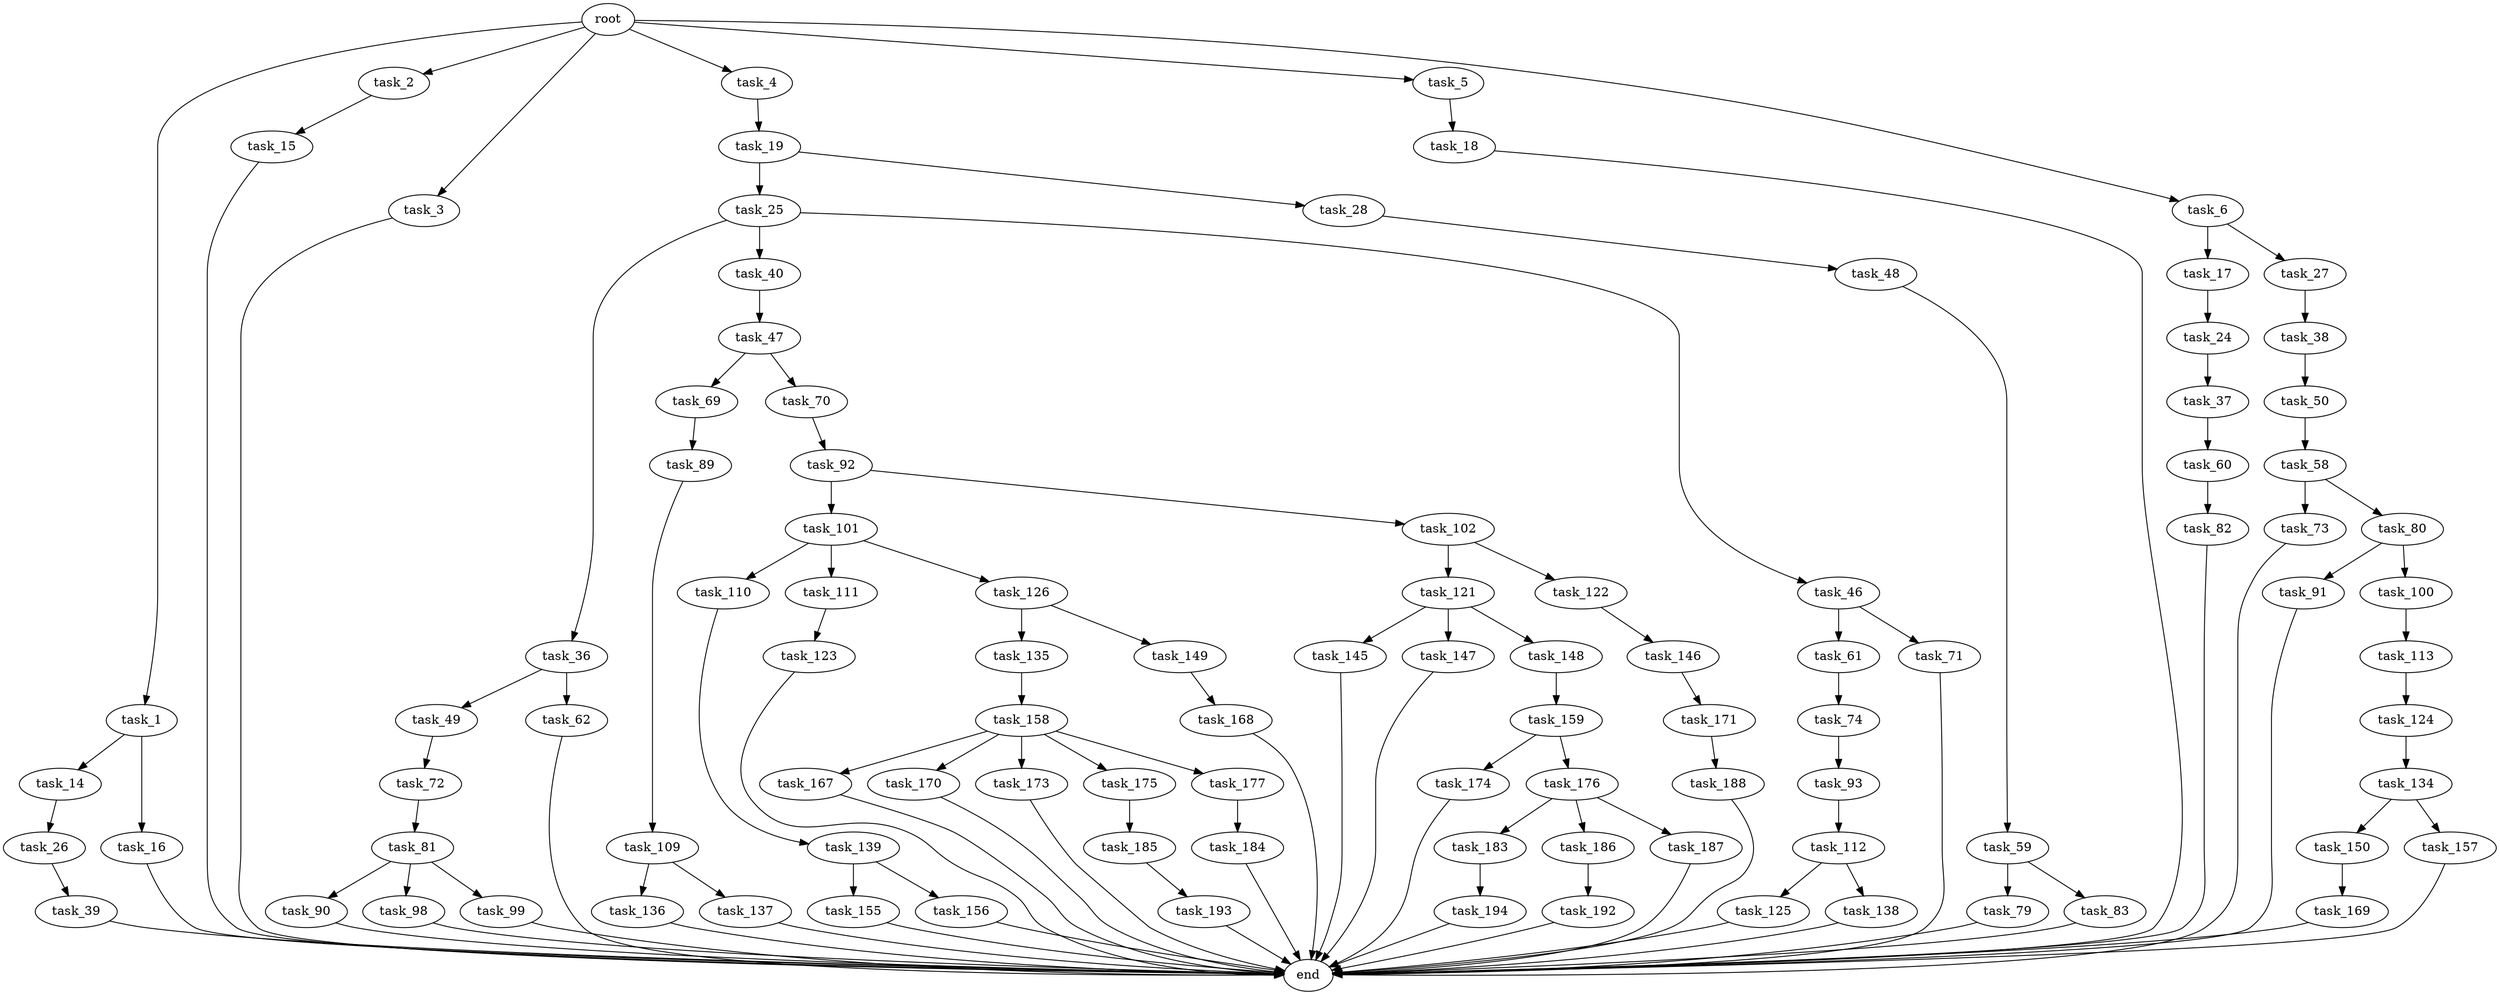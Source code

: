 digraph G {
  root [size="0.000000"];
  task_1 [size="1396536387022.000000"];
  task_2 [size="305633899665.000000"];
  task_3 [size="137209795143.000000"];
  task_4 [size="8589934592.000000"];
  task_5 [size="333446489335.000000"];
  task_6 [size="21575844238.000000"];
  task_14 [size="175061293447.000000"];
  task_15 [size="368293445632.000000"];
  task_16 [size="782757789696.000000"];
  task_17 [size="165644835926.000000"];
  task_18 [size="549755813888.000000"];
  task_19 [size="1073741824000.000000"];
  task_24 [size="320280601992.000000"];
  task_25 [size="368293445632.000000"];
  task_26 [size="25019835233.000000"];
  task_27 [size="1137846208442.000000"];
  task_28 [size="28991029248.000000"];
  task_36 [size="6101281341.000000"];
  task_37 [size="914284761679.000000"];
  task_38 [size="20702297420.000000"];
  task_39 [size="79164280185.000000"];
  task_40 [size="549755813888.000000"];
  task_46 [size="231928233984.000000"];
  task_47 [size="549755813888.000000"];
  task_48 [size="231928233984.000000"];
  task_49 [size="864611901163.000000"];
  task_50 [size="368293445632.000000"];
  task_58 [size="31233379444.000000"];
  task_59 [size="1513665247.000000"];
  task_60 [size="134346883946.000000"];
  task_61 [size="1171699378965.000000"];
  task_62 [size="18405732511.000000"];
  task_69 [size="50961809873.000000"];
  task_70 [size="28991029248.000000"];
  task_71 [size="15358563424.000000"];
  task_72 [size="310726880.000000"];
  task_73 [size="14917113589.000000"];
  task_74 [size="20071650456.000000"];
  task_79 [size="40225294056.000000"];
  task_80 [size="231928233984.000000"];
  task_81 [size="8086313969.000000"];
  task_82 [size="1293505646.000000"];
  task_83 [size="9818798595.000000"];
  task_89 [size="9209684794.000000"];
  task_90 [size="106194893131.000000"];
  task_91 [size="309375430140.000000"];
  task_92 [size="549755813888.000000"];
  task_93 [size="27213953447.000000"];
  task_98 [size="242829714549.000000"];
  task_99 [size="299436135.000000"];
  task_100 [size="231928233984.000000"];
  task_101 [size="1034686548.000000"];
  task_102 [size="28991029248.000000"];
  task_109 [size="2949159750.000000"];
  task_110 [size="46315957371.000000"];
  task_111 [size="28991029248.000000"];
  task_112 [size="291428791347.000000"];
  task_113 [size="28410328065.000000"];
  task_121 [size="2919222675.000000"];
  task_122 [size="134217728000.000000"];
  task_123 [size="8589934592.000000"];
  task_124 [size="8589934592.000000"];
  task_125 [size="6932633073.000000"];
  task_126 [size="368293445632.000000"];
  task_134 [size="68719476736.000000"];
  task_135 [size="1094389702.000000"];
  task_136 [size="28991029248.000000"];
  task_137 [size="476372262116.000000"];
  task_138 [size="6981468903.000000"];
  task_139 [size="206142979456.000000"];
  task_145 [size="316492841.000000"];
  task_146 [size="2887864599.000000"];
  task_147 [size="18501287837.000000"];
  task_148 [size="68719476736.000000"];
  task_149 [size="40864745751.000000"];
  task_150 [size="2537944232.000000"];
  task_155 [size="8554064708.000000"];
  task_156 [size="706962203810.000000"];
  task_157 [size="1545596068.000000"];
  task_158 [size="782757789696.000000"];
  task_159 [size="782757789696.000000"];
  task_167 [size="8588145477.000000"];
  task_168 [size="28991029248.000000"];
  task_169 [size="657862249778.000000"];
  task_170 [size="8589934592.000000"];
  task_171 [size="8589934592.000000"];
  task_173 [size="5158578614.000000"];
  task_174 [size="231928233984.000000"];
  task_175 [size="782757789696.000000"];
  task_176 [size="368293445632.000000"];
  task_177 [size="11164708482.000000"];
  task_183 [size="549755813888.000000"];
  task_184 [size="549755813888.000000"];
  task_185 [size="268118118200.000000"];
  task_186 [size="33538204601.000000"];
  task_187 [size="2114729224.000000"];
  task_188 [size="3657082436.000000"];
  task_192 [size="2307381913.000000"];
  task_193 [size="782757789696.000000"];
  task_194 [size="1588668713.000000"];
  end [size="0.000000"];

  root -> task_1 [size="1.000000"];
  root -> task_2 [size="1.000000"];
  root -> task_3 [size="1.000000"];
  root -> task_4 [size="1.000000"];
  root -> task_5 [size="1.000000"];
  root -> task_6 [size="1.000000"];
  task_1 -> task_14 [size="838860800.000000"];
  task_1 -> task_16 [size="838860800.000000"];
  task_2 -> task_15 [size="209715200.000000"];
  task_3 -> end [size="1.000000"];
  task_4 -> task_19 [size="33554432.000000"];
  task_5 -> task_18 [size="411041792.000000"];
  task_6 -> task_17 [size="411041792.000000"];
  task_6 -> task_27 [size="411041792.000000"];
  task_14 -> task_26 [size="536870912.000000"];
  task_15 -> end [size="1.000000"];
  task_16 -> end [size="1.000000"];
  task_17 -> task_24 [size="209715200.000000"];
  task_18 -> end [size="1.000000"];
  task_19 -> task_25 [size="838860800.000000"];
  task_19 -> task_28 [size="838860800.000000"];
  task_24 -> task_37 [size="838860800.000000"];
  task_25 -> task_36 [size="411041792.000000"];
  task_25 -> task_40 [size="411041792.000000"];
  task_25 -> task_46 [size="411041792.000000"];
  task_26 -> task_39 [size="536870912.000000"];
  task_27 -> task_38 [size="679477248.000000"];
  task_28 -> task_48 [size="75497472.000000"];
  task_36 -> task_49 [size="134217728.000000"];
  task_36 -> task_62 [size="134217728.000000"];
  task_37 -> task_60 [size="838860800.000000"];
  task_38 -> task_50 [size="838860800.000000"];
  task_39 -> end [size="1.000000"];
  task_40 -> task_47 [size="536870912.000000"];
  task_46 -> task_61 [size="301989888.000000"];
  task_46 -> task_71 [size="301989888.000000"];
  task_47 -> task_69 [size="536870912.000000"];
  task_47 -> task_70 [size="536870912.000000"];
  task_48 -> task_59 [size="301989888.000000"];
  task_49 -> task_72 [size="536870912.000000"];
  task_50 -> task_58 [size="411041792.000000"];
  task_58 -> task_73 [size="536870912.000000"];
  task_58 -> task_80 [size="536870912.000000"];
  task_59 -> task_79 [size="33554432.000000"];
  task_59 -> task_83 [size="33554432.000000"];
  task_60 -> task_82 [size="134217728.000000"];
  task_61 -> task_74 [size="838860800.000000"];
  task_62 -> end [size="1.000000"];
  task_69 -> task_89 [size="209715200.000000"];
  task_70 -> task_92 [size="75497472.000000"];
  task_71 -> end [size="1.000000"];
  task_72 -> task_81 [size="33554432.000000"];
  task_73 -> end [size="1.000000"];
  task_74 -> task_93 [size="411041792.000000"];
  task_79 -> end [size="1.000000"];
  task_80 -> task_91 [size="301989888.000000"];
  task_80 -> task_100 [size="301989888.000000"];
  task_81 -> task_90 [size="33554432.000000"];
  task_81 -> task_98 [size="33554432.000000"];
  task_81 -> task_99 [size="33554432.000000"];
  task_82 -> end [size="1.000000"];
  task_83 -> end [size="1.000000"];
  task_89 -> task_109 [size="209715200.000000"];
  task_90 -> end [size="1.000000"];
  task_91 -> end [size="1.000000"];
  task_92 -> task_101 [size="536870912.000000"];
  task_92 -> task_102 [size="536870912.000000"];
  task_93 -> task_112 [size="679477248.000000"];
  task_98 -> end [size="1.000000"];
  task_99 -> end [size="1.000000"];
  task_100 -> task_113 [size="301989888.000000"];
  task_101 -> task_110 [size="33554432.000000"];
  task_101 -> task_111 [size="33554432.000000"];
  task_101 -> task_126 [size="33554432.000000"];
  task_102 -> task_121 [size="75497472.000000"];
  task_102 -> task_122 [size="75497472.000000"];
  task_109 -> task_136 [size="301989888.000000"];
  task_109 -> task_137 [size="301989888.000000"];
  task_110 -> task_139 [size="75497472.000000"];
  task_111 -> task_123 [size="75497472.000000"];
  task_112 -> task_125 [size="411041792.000000"];
  task_112 -> task_138 [size="411041792.000000"];
  task_113 -> task_124 [size="536870912.000000"];
  task_121 -> task_145 [size="75497472.000000"];
  task_121 -> task_147 [size="75497472.000000"];
  task_121 -> task_148 [size="75497472.000000"];
  task_122 -> task_146 [size="209715200.000000"];
  task_123 -> end [size="1.000000"];
  task_124 -> task_134 [size="33554432.000000"];
  task_125 -> end [size="1.000000"];
  task_126 -> task_135 [size="411041792.000000"];
  task_126 -> task_149 [size="411041792.000000"];
  task_134 -> task_150 [size="134217728.000000"];
  task_134 -> task_157 [size="134217728.000000"];
  task_135 -> task_158 [size="33554432.000000"];
  task_136 -> end [size="1.000000"];
  task_137 -> end [size="1.000000"];
  task_138 -> end [size="1.000000"];
  task_139 -> task_155 [size="536870912.000000"];
  task_139 -> task_156 [size="536870912.000000"];
  task_145 -> end [size="1.000000"];
  task_146 -> task_171 [size="209715200.000000"];
  task_147 -> end [size="1.000000"];
  task_148 -> task_159 [size="134217728.000000"];
  task_149 -> task_168 [size="33554432.000000"];
  task_150 -> task_169 [size="75497472.000000"];
  task_155 -> end [size="1.000000"];
  task_156 -> end [size="1.000000"];
  task_157 -> end [size="1.000000"];
  task_158 -> task_167 [size="679477248.000000"];
  task_158 -> task_170 [size="679477248.000000"];
  task_158 -> task_173 [size="679477248.000000"];
  task_158 -> task_175 [size="679477248.000000"];
  task_158 -> task_177 [size="679477248.000000"];
  task_159 -> task_174 [size="679477248.000000"];
  task_159 -> task_176 [size="679477248.000000"];
  task_167 -> end [size="1.000000"];
  task_168 -> end [size="1.000000"];
  task_169 -> end [size="1.000000"];
  task_170 -> end [size="1.000000"];
  task_171 -> task_188 [size="33554432.000000"];
  task_173 -> end [size="1.000000"];
  task_174 -> end [size="1.000000"];
  task_175 -> task_185 [size="679477248.000000"];
  task_176 -> task_183 [size="411041792.000000"];
  task_176 -> task_186 [size="411041792.000000"];
  task_176 -> task_187 [size="411041792.000000"];
  task_177 -> task_184 [size="209715200.000000"];
  task_183 -> task_194 [size="536870912.000000"];
  task_184 -> end [size="1.000000"];
  task_185 -> task_193 [size="838860800.000000"];
  task_186 -> task_192 [size="536870912.000000"];
  task_187 -> end [size="1.000000"];
  task_188 -> end [size="1.000000"];
  task_192 -> end [size="1.000000"];
  task_193 -> end [size="1.000000"];
  task_194 -> end [size="1.000000"];
}
